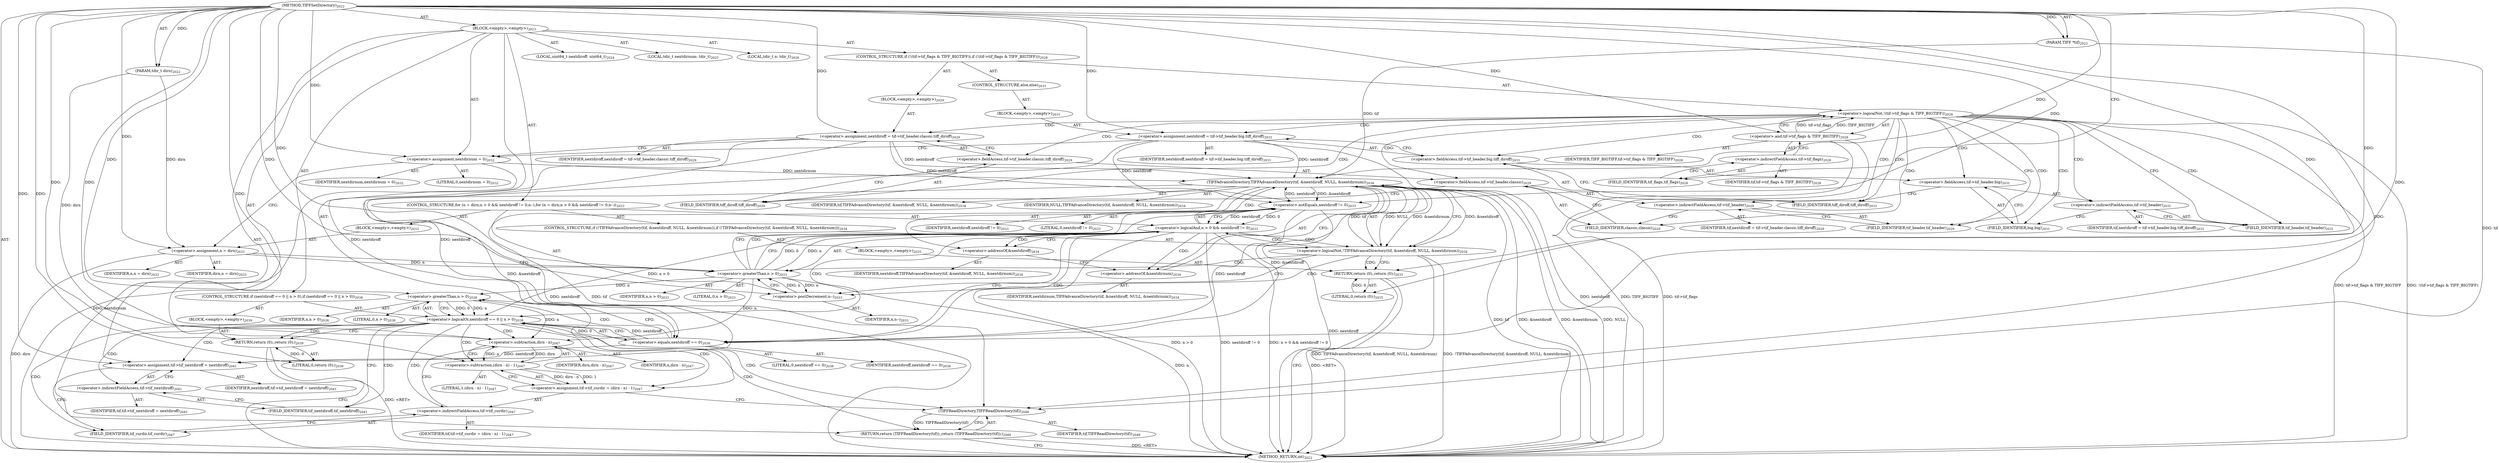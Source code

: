 digraph "TIFFSetDirectory" {  
"44637" [label = <(METHOD,TIFFSetDirectory)<SUB>2022</SUB>> ]
"44638" [label = <(PARAM,TIFF *tif)<SUB>2022</SUB>> ]
"44639" [label = <(PARAM,tdir_t dirn)<SUB>2022</SUB>> ]
"44640" [label = <(BLOCK,&lt;empty&gt;,&lt;empty&gt;)<SUB>2023</SUB>> ]
"44641" [label = <(LOCAL,uint64_t nextdiroff: uint64_t)<SUB>2024</SUB>> ]
"44642" [label = <(LOCAL,tdir_t nextdirnum: tdir_t)<SUB>2025</SUB>> ]
"44643" [label = <(LOCAL,tdir_t n: tdir_t)<SUB>2026</SUB>> ]
"44644" [label = <(CONTROL_STRUCTURE,if (!(tif-&gt;tif_flags &amp; TIFF_BIGTIFF)),if (!(tif-&gt;tif_flags &amp; TIFF_BIGTIFF)))<SUB>2028</SUB>> ]
"44645" [label = <(&lt;operator&gt;.logicalNot,!(tif-&gt;tif_flags &amp; TIFF_BIGTIFF))<SUB>2028</SUB>> ]
"44646" [label = <(&lt;operator&gt;.and,tif-&gt;tif_flags &amp; TIFF_BIGTIFF)<SUB>2028</SUB>> ]
"44647" [label = <(&lt;operator&gt;.indirectFieldAccess,tif-&gt;tif_flags)<SUB>2028</SUB>> ]
"44648" [label = <(IDENTIFIER,tif,tif-&gt;tif_flags &amp; TIFF_BIGTIFF)<SUB>2028</SUB>> ]
"44649" [label = <(FIELD_IDENTIFIER,tif_flags,tif_flags)<SUB>2028</SUB>> ]
"44650" [label = <(IDENTIFIER,TIFF_BIGTIFF,tif-&gt;tif_flags &amp; TIFF_BIGTIFF)<SUB>2028</SUB>> ]
"44651" [label = <(BLOCK,&lt;empty&gt;,&lt;empty&gt;)<SUB>2029</SUB>> ]
"44652" [label = <(&lt;operator&gt;.assignment,nextdiroff = tif-&gt;tif_header.classic.tiff_diroff)<SUB>2029</SUB>> ]
"44653" [label = <(IDENTIFIER,nextdiroff,nextdiroff = tif-&gt;tif_header.classic.tiff_diroff)<SUB>2029</SUB>> ]
"44654" [label = <(&lt;operator&gt;.fieldAccess,tif-&gt;tif_header.classic.tiff_diroff)<SUB>2029</SUB>> ]
"44655" [label = <(&lt;operator&gt;.fieldAccess,tif-&gt;tif_header.classic)<SUB>2029</SUB>> ]
"44656" [label = <(&lt;operator&gt;.indirectFieldAccess,tif-&gt;tif_header)<SUB>2029</SUB>> ]
"44657" [label = <(IDENTIFIER,tif,nextdiroff = tif-&gt;tif_header.classic.tiff_diroff)<SUB>2029</SUB>> ]
"44658" [label = <(FIELD_IDENTIFIER,tif_header,tif_header)<SUB>2029</SUB>> ]
"44659" [label = <(FIELD_IDENTIFIER,classic,classic)<SUB>2029</SUB>> ]
"44660" [label = <(FIELD_IDENTIFIER,tiff_diroff,tiff_diroff)<SUB>2029</SUB>> ]
"44661" [label = <(CONTROL_STRUCTURE,else,else)<SUB>2031</SUB>> ]
"44662" [label = <(BLOCK,&lt;empty&gt;,&lt;empty&gt;)<SUB>2031</SUB>> ]
"44663" [label = <(&lt;operator&gt;.assignment,nextdiroff = tif-&gt;tif_header.big.tiff_diroff)<SUB>2031</SUB>> ]
"44664" [label = <(IDENTIFIER,nextdiroff,nextdiroff = tif-&gt;tif_header.big.tiff_diroff)<SUB>2031</SUB>> ]
"44665" [label = <(&lt;operator&gt;.fieldAccess,tif-&gt;tif_header.big.tiff_diroff)<SUB>2031</SUB>> ]
"44666" [label = <(&lt;operator&gt;.fieldAccess,tif-&gt;tif_header.big)<SUB>2031</SUB>> ]
"44667" [label = <(&lt;operator&gt;.indirectFieldAccess,tif-&gt;tif_header)<SUB>2031</SUB>> ]
"44668" [label = <(IDENTIFIER,tif,nextdiroff = tif-&gt;tif_header.big.tiff_diroff)<SUB>2031</SUB>> ]
"44669" [label = <(FIELD_IDENTIFIER,tif_header,tif_header)<SUB>2031</SUB>> ]
"44670" [label = <(FIELD_IDENTIFIER,big,big)<SUB>2031</SUB>> ]
"44671" [label = <(FIELD_IDENTIFIER,tiff_diroff,tiff_diroff)<SUB>2031</SUB>> ]
"44672" [label = <(&lt;operator&gt;.assignment,nextdirnum = 0)<SUB>2032</SUB>> ]
"44673" [label = <(IDENTIFIER,nextdirnum,nextdirnum = 0)<SUB>2032</SUB>> ]
"44674" [label = <(LITERAL,0,nextdirnum = 0)<SUB>2032</SUB>> ]
"44675" [label = <(CONTROL_STRUCTURE,for (n = dirn;n &gt; 0 &amp;&amp; nextdiroff != 0;n--),for (n = dirn;n &gt; 0 &amp;&amp; nextdiroff != 0;n--))<SUB>2033</SUB>> ]
"44676" [label = <(BLOCK,&lt;empty&gt;,&lt;empty&gt;)<SUB>2033</SUB>> ]
"44677" [label = <(&lt;operator&gt;.assignment,n = dirn)<SUB>2033</SUB>> ]
"44678" [label = <(IDENTIFIER,n,n = dirn)<SUB>2033</SUB>> ]
"44679" [label = <(IDENTIFIER,dirn,n = dirn)<SUB>2033</SUB>> ]
"44680" [label = <(&lt;operator&gt;.logicalAnd,n &gt; 0 &amp;&amp; nextdiroff != 0)<SUB>2033</SUB>> ]
"44681" [label = <(&lt;operator&gt;.greaterThan,n &gt; 0)<SUB>2033</SUB>> ]
"44682" [label = <(IDENTIFIER,n,n &gt; 0)<SUB>2033</SUB>> ]
"44683" [label = <(LITERAL,0,n &gt; 0)<SUB>2033</SUB>> ]
"44684" [label = <(&lt;operator&gt;.notEquals,nextdiroff != 0)<SUB>2033</SUB>> ]
"44685" [label = <(IDENTIFIER,nextdiroff,nextdiroff != 0)<SUB>2033</SUB>> ]
"44686" [label = <(LITERAL,0,nextdiroff != 0)<SUB>2033</SUB>> ]
"44687" [label = <(&lt;operator&gt;.postDecrement,n--)<SUB>2033</SUB>> ]
"44688" [label = <(IDENTIFIER,n,n--)<SUB>2033</SUB>> ]
"44689" [label = <(CONTROL_STRUCTURE,if (!TIFFAdvanceDirectory(tif, &amp;nextdiroff, NULL, &amp;nextdirnum)),if (!TIFFAdvanceDirectory(tif, &amp;nextdiroff, NULL, &amp;nextdirnum)))<SUB>2034</SUB>> ]
"44690" [label = <(&lt;operator&gt;.logicalNot,!TIFFAdvanceDirectory(tif, &amp;nextdiroff, NULL, &amp;nextdirnum))<SUB>2034</SUB>> ]
"44691" [label = <(TIFFAdvanceDirectory,TIFFAdvanceDirectory(tif, &amp;nextdiroff, NULL, &amp;nextdirnum))<SUB>2034</SUB>> ]
"44692" [label = <(IDENTIFIER,tif,TIFFAdvanceDirectory(tif, &amp;nextdiroff, NULL, &amp;nextdirnum))<SUB>2034</SUB>> ]
"44693" [label = <(&lt;operator&gt;.addressOf,&amp;nextdiroff)<SUB>2034</SUB>> ]
"44694" [label = <(IDENTIFIER,nextdiroff,TIFFAdvanceDirectory(tif, &amp;nextdiroff, NULL, &amp;nextdirnum))<SUB>2034</SUB>> ]
"44695" [label = <(IDENTIFIER,NULL,TIFFAdvanceDirectory(tif, &amp;nextdiroff, NULL, &amp;nextdirnum))<SUB>2034</SUB>> ]
"44696" [label = <(&lt;operator&gt;.addressOf,&amp;nextdirnum)<SUB>2034</SUB>> ]
"44697" [label = <(IDENTIFIER,nextdirnum,TIFFAdvanceDirectory(tif, &amp;nextdiroff, NULL, &amp;nextdirnum))<SUB>2034</SUB>> ]
"44698" [label = <(BLOCK,&lt;empty&gt;,&lt;empty&gt;)<SUB>2035</SUB>> ]
"44699" [label = <(RETURN,return (0);,return (0);)<SUB>2035</SUB>> ]
"44700" [label = <(LITERAL,0,return (0);)<SUB>2035</SUB>> ]
"44701" [label = <(CONTROL_STRUCTURE,if (nextdiroff == 0 || n &gt; 0),if (nextdiroff == 0 || n &gt; 0))<SUB>2038</SUB>> ]
"44702" [label = <(&lt;operator&gt;.logicalOr,nextdiroff == 0 || n &gt; 0)<SUB>2038</SUB>> ]
"44703" [label = <(&lt;operator&gt;.equals,nextdiroff == 0)<SUB>2038</SUB>> ]
"44704" [label = <(IDENTIFIER,nextdiroff,nextdiroff == 0)<SUB>2038</SUB>> ]
"44705" [label = <(LITERAL,0,nextdiroff == 0)<SUB>2038</SUB>> ]
"44706" [label = <(&lt;operator&gt;.greaterThan,n &gt; 0)<SUB>2038</SUB>> ]
"44707" [label = <(IDENTIFIER,n,n &gt; 0)<SUB>2038</SUB>> ]
"44708" [label = <(LITERAL,0,n &gt; 0)<SUB>2038</SUB>> ]
"44709" [label = <(BLOCK,&lt;empty&gt;,&lt;empty&gt;)<SUB>2039</SUB>> ]
"44710" [label = <(RETURN,return (0);,return (0);)<SUB>2039</SUB>> ]
"44711" [label = <(LITERAL,0,return (0);)<SUB>2039</SUB>> ]
"44712" [label = <(&lt;operator&gt;.assignment,tif-&gt;tif_nextdiroff = nextdiroff)<SUB>2041</SUB>> ]
"44713" [label = <(&lt;operator&gt;.indirectFieldAccess,tif-&gt;tif_nextdiroff)<SUB>2041</SUB>> ]
"44714" [label = <(IDENTIFIER,tif,tif-&gt;tif_nextdiroff = nextdiroff)<SUB>2041</SUB>> ]
"44715" [label = <(FIELD_IDENTIFIER,tif_nextdiroff,tif_nextdiroff)<SUB>2041</SUB>> ]
"44716" [label = <(IDENTIFIER,nextdiroff,tif-&gt;tif_nextdiroff = nextdiroff)<SUB>2041</SUB>> ]
"44717" [label = <(&lt;operator&gt;.assignment,tif-&gt;tif_curdir = (dirn - n) - 1)<SUB>2047</SUB>> ]
"44718" [label = <(&lt;operator&gt;.indirectFieldAccess,tif-&gt;tif_curdir)<SUB>2047</SUB>> ]
"44719" [label = <(IDENTIFIER,tif,tif-&gt;tif_curdir = (dirn - n) - 1)<SUB>2047</SUB>> ]
"44720" [label = <(FIELD_IDENTIFIER,tif_curdir,tif_curdir)<SUB>2047</SUB>> ]
"44721" [label = <(&lt;operator&gt;.subtraction,(dirn - n) - 1)<SUB>2047</SUB>> ]
"44722" [label = <(&lt;operator&gt;.subtraction,dirn - n)<SUB>2047</SUB>> ]
"44723" [label = <(IDENTIFIER,dirn,dirn - n)<SUB>2047</SUB>> ]
"44724" [label = <(IDENTIFIER,n,dirn - n)<SUB>2047</SUB>> ]
"44725" [label = <(LITERAL,1,(dirn - n) - 1)<SUB>2047</SUB>> ]
"44726" [label = <(RETURN,return (TIFFReadDirectory(tif));,return (TIFFReadDirectory(tif));)<SUB>2048</SUB>> ]
"44727" [label = <(TIFFReadDirectory,TIFFReadDirectory(tif))<SUB>2048</SUB>> ]
"44728" [label = <(IDENTIFIER,tif,TIFFReadDirectory(tif))<SUB>2048</SUB>> ]
"44729" [label = <(METHOD_RETURN,int)<SUB>2022</SUB>> ]
  "44637" -> "44638"  [ label = "AST: "] 
  "44637" -> "44639"  [ label = "AST: "] 
  "44637" -> "44640"  [ label = "AST: "] 
  "44637" -> "44729"  [ label = "AST: "] 
  "44640" -> "44641"  [ label = "AST: "] 
  "44640" -> "44642"  [ label = "AST: "] 
  "44640" -> "44643"  [ label = "AST: "] 
  "44640" -> "44644"  [ label = "AST: "] 
  "44640" -> "44672"  [ label = "AST: "] 
  "44640" -> "44675"  [ label = "AST: "] 
  "44640" -> "44701"  [ label = "AST: "] 
  "44640" -> "44712"  [ label = "AST: "] 
  "44640" -> "44717"  [ label = "AST: "] 
  "44640" -> "44726"  [ label = "AST: "] 
  "44644" -> "44645"  [ label = "AST: "] 
  "44644" -> "44651"  [ label = "AST: "] 
  "44644" -> "44661"  [ label = "AST: "] 
  "44645" -> "44646"  [ label = "AST: "] 
  "44646" -> "44647"  [ label = "AST: "] 
  "44646" -> "44650"  [ label = "AST: "] 
  "44647" -> "44648"  [ label = "AST: "] 
  "44647" -> "44649"  [ label = "AST: "] 
  "44651" -> "44652"  [ label = "AST: "] 
  "44652" -> "44653"  [ label = "AST: "] 
  "44652" -> "44654"  [ label = "AST: "] 
  "44654" -> "44655"  [ label = "AST: "] 
  "44654" -> "44660"  [ label = "AST: "] 
  "44655" -> "44656"  [ label = "AST: "] 
  "44655" -> "44659"  [ label = "AST: "] 
  "44656" -> "44657"  [ label = "AST: "] 
  "44656" -> "44658"  [ label = "AST: "] 
  "44661" -> "44662"  [ label = "AST: "] 
  "44662" -> "44663"  [ label = "AST: "] 
  "44663" -> "44664"  [ label = "AST: "] 
  "44663" -> "44665"  [ label = "AST: "] 
  "44665" -> "44666"  [ label = "AST: "] 
  "44665" -> "44671"  [ label = "AST: "] 
  "44666" -> "44667"  [ label = "AST: "] 
  "44666" -> "44670"  [ label = "AST: "] 
  "44667" -> "44668"  [ label = "AST: "] 
  "44667" -> "44669"  [ label = "AST: "] 
  "44672" -> "44673"  [ label = "AST: "] 
  "44672" -> "44674"  [ label = "AST: "] 
  "44675" -> "44676"  [ label = "AST: "] 
  "44675" -> "44680"  [ label = "AST: "] 
  "44675" -> "44687"  [ label = "AST: "] 
  "44675" -> "44689"  [ label = "AST: "] 
  "44676" -> "44677"  [ label = "AST: "] 
  "44677" -> "44678"  [ label = "AST: "] 
  "44677" -> "44679"  [ label = "AST: "] 
  "44680" -> "44681"  [ label = "AST: "] 
  "44680" -> "44684"  [ label = "AST: "] 
  "44681" -> "44682"  [ label = "AST: "] 
  "44681" -> "44683"  [ label = "AST: "] 
  "44684" -> "44685"  [ label = "AST: "] 
  "44684" -> "44686"  [ label = "AST: "] 
  "44687" -> "44688"  [ label = "AST: "] 
  "44689" -> "44690"  [ label = "AST: "] 
  "44689" -> "44698"  [ label = "AST: "] 
  "44690" -> "44691"  [ label = "AST: "] 
  "44691" -> "44692"  [ label = "AST: "] 
  "44691" -> "44693"  [ label = "AST: "] 
  "44691" -> "44695"  [ label = "AST: "] 
  "44691" -> "44696"  [ label = "AST: "] 
  "44693" -> "44694"  [ label = "AST: "] 
  "44696" -> "44697"  [ label = "AST: "] 
  "44698" -> "44699"  [ label = "AST: "] 
  "44699" -> "44700"  [ label = "AST: "] 
  "44701" -> "44702"  [ label = "AST: "] 
  "44701" -> "44709"  [ label = "AST: "] 
  "44702" -> "44703"  [ label = "AST: "] 
  "44702" -> "44706"  [ label = "AST: "] 
  "44703" -> "44704"  [ label = "AST: "] 
  "44703" -> "44705"  [ label = "AST: "] 
  "44706" -> "44707"  [ label = "AST: "] 
  "44706" -> "44708"  [ label = "AST: "] 
  "44709" -> "44710"  [ label = "AST: "] 
  "44710" -> "44711"  [ label = "AST: "] 
  "44712" -> "44713"  [ label = "AST: "] 
  "44712" -> "44716"  [ label = "AST: "] 
  "44713" -> "44714"  [ label = "AST: "] 
  "44713" -> "44715"  [ label = "AST: "] 
  "44717" -> "44718"  [ label = "AST: "] 
  "44717" -> "44721"  [ label = "AST: "] 
  "44718" -> "44719"  [ label = "AST: "] 
  "44718" -> "44720"  [ label = "AST: "] 
  "44721" -> "44722"  [ label = "AST: "] 
  "44721" -> "44725"  [ label = "AST: "] 
  "44722" -> "44723"  [ label = "AST: "] 
  "44722" -> "44724"  [ label = "AST: "] 
  "44726" -> "44727"  [ label = "AST: "] 
  "44727" -> "44728"  [ label = "AST: "] 
  "44672" -> "44677"  [ label = "CFG: "] 
  "44712" -> "44720"  [ label = "CFG: "] 
  "44717" -> "44727"  [ label = "CFG: "] 
  "44726" -> "44729"  [ label = "CFG: "] 
  "44645" -> "44658"  [ label = "CFG: "] 
  "44645" -> "44669"  [ label = "CFG: "] 
  "44680" -> "44693"  [ label = "CFG: "] 
  "44680" -> "44703"  [ label = "CFG: "] 
  "44687" -> "44681"  [ label = "CFG: "] 
  "44702" -> "44710"  [ label = "CFG: "] 
  "44702" -> "44715"  [ label = "CFG: "] 
  "44713" -> "44712"  [ label = "CFG: "] 
  "44718" -> "44722"  [ label = "CFG: "] 
  "44721" -> "44717"  [ label = "CFG: "] 
  "44727" -> "44726"  [ label = "CFG: "] 
  "44646" -> "44645"  [ label = "CFG: "] 
  "44652" -> "44672"  [ label = "CFG: "] 
  "44677" -> "44681"  [ label = "CFG: "] 
  "44681" -> "44680"  [ label = "CFG: "] 
  "44681" -> "44684"  [ label = "CFG: "] 
  "44684" -> "44680"  [ label = "CFG: "] 
  "44690" -> "44699"  [ label = "CFG: "] 
  "44690" -> "44687"  [ label = "CFG: "] 
  "44703" -> "44702"  [ label = "CFG: "] 
  "44703" -> "44706"  [ label = "CFG: "] 
  "44706" -> "44702"  [ label = "CFG: "] 
  "44710" -> "44729"  [ label = "CFG: "] 
  "44715" -> "44713"  [ label = "CFG: "] 
  "44720" -> "44718"  [ label = "CFG: "] 
  "44722" -> "44721"  [ label = "CFG: "] 
  "44647" -> "44646"  [ label = "CFG: "] 
  "44654" -> "44652"  [ label = "CFG: "] 
  "44663" -> "44672"  [ label = "CFG: "] 
  "44691" -> "44690"  [ label = "CFG: "] 
  "44699" -> "44729"  [ label = "CFG: "] 
  "44649" -> "44647"  [ label = "CFG: "] 
  "44655" -> "44660"  [ label = "CFG: "] 
  "44660" -> "44654"  [ label = "CFG: "] 
  "44665" -> "44663"  [ label = "CFG: "] 
  "44693" -> "44696"  [ label = "CFG: "] 
  "44696" -> "44691"  [ label = "CFG: "] 
  "44656" -> "44659"  [ label = "CFG: "] 
  "44659" -> "44655"  [ label = "CFG: "] 
  "44666" -> "44671"  [ label = "CFG: "] 
  "44671" -> "44665"  [ label = "CFG: "] 
  "44658" -> "44656"  [ label = "CFG: "] 
  "44667" -> "44670"  [ label = "CFG: "] 
  "44670" -> "44666"  [ label = "CFG: "] 
  "44669" -> "44667"  [ label = "CFG: "] 
  "44637" -> "44649"  [ label = "CFG: "] 
  "44726" -> "44729"  [ label = "DDG: &lt;RET&gt;"] 
  "44699" -> "44729"  [ label = "DDG: &lt;RET&gt;"] 
  "44710" -> "44729"  [ label = "DDG: &lt;RET&gt;"] 
  "44646" -> "44729"  [ label = "DDG: tif-&gt;tif_flags"] 
  "44645" -> "44729"  [ label = "DDG: tif-&gt;tif_flags &amp; TIFF_BIGTIFF"] 
  "44645" -> "44729"  [ label = "DDG: !(tif-&gt;tif_flags &amp; TIFF_BIGTIFF)"] 
  "44663" -> "44729"  [ label = "DDG: nextdiroff"] 
  "44652" -> "44729"  [ label = "DDG: nextdiroff"] 
  "44672" -> "44729"  [ label = "DDG: nextdirnum"] 
  "44677" -> "44729"  [ label = "DDG: dirn"] 
  "44681" -> "44729"  [ label = "DDG: n"] 
  "44680" -> "44729"  [ label = "DDG: n &gt; 0"] 
  "44684" -> "44729"  [ label = "DDG: nextdiroff"] 
  "44680" -> "44729"  [ label = "DDG: nextdiroff != 0"] 
  "44680" -> "44729"  [ label = "DDG: n &gt; 0 &amp;&amp; nextdiroff != 0"] 
  "44691" -> "44729"  [ label = "DDG: tif"] 
  "44691" -> "44729"  [ label = "DDG: &amp;nextdiroff"] 
  "44691" -> "44729"  [ label = "DDG: &amp;nextdirnum"] 
  "44690" -> "44729"  [ label = "DDG: TIFFAdvanceDirectory(tif, &amp;nextdiroff, NULL, &amp;nextdirnum)"] 
  "44690" -> "44729"  [ label = "DDG: !TIFFAdvanceDirectory(tif, &amp;nextdiroff, NULL, &amp;nextdirnum)"] 
  "44691" -> "44729"  [ label = "DDG: NULL"] 
  "44646" -> "44729"  [ label = "DDG: TIFF_BIGTIFF"] 
  "44637" -> "44638"  [ label = "DDG: "] 
  "44637" -> "44639"  [ label = "DDG: "] 
  "44637" -> "44672"  [ label = "DDG: "] 
  "44703" -> "44712"  [ label = "DDG: nextdiroff"] 
  "44691" -> "44712"  [ label = "DDG: &amp;nextdiroff"] 
  "44637" -> "44712"  [ label = "DDG: "] 
  "44721" -> "44717"  [ label = "DDG: dirn - n"] 
  "44721" -> "44717"  [ label = "DDG: 1"] 
  "44727" -> "44726"  [ label = "DDG: TIFFReadDirectory(tif)"] 
  "44646" -> "44645"  [ label = "DDG: tif-&gt;tif_flags"] 
  "44646" -> "44645"  [ label = "DDG: TIFF_BIGTIFF"] 
  "44639" -> "44677"  [ label = "DDG: dirn"] 
  "44637" -> "44677"  [ label = "DDG: "] 
  "44681" -> "44680"  [ label = "DDG: n"] 
  "44681" -> "44680"  [ label = "DDG: 0"] 
  "44684" -> "44680"  [ label = "DDG: nextdiroff"] 
  "44684" -> "44680"  [ label = "DDG: 0"] 
  "44681" -> "44687"  [ label = "DDG: n"] 
  "44637" -> "44687"  [ label = "DDG: "] 
  "44703" -> "44702"  [ label = "DDG: nextdiroff"] 
  "44703" -> "44702"  [ label = "DDG: 0"] 
  "44706" -> "44702"  [ label = "DDG: n"] 
  "44706" -> "44702"  [ label = "DDG: 0"] 
  "44680" -> "44702"  [ label = "DDG: n &gt; 0"] 
  "44711" -> "44710"  [ label = "DDG: 0"] 
  "44637" -> "44710"  [ label = "DDG: "] 
  "44722" -> "44721"  [ label = "DDG: dirn"] 
  "44722" -> "44721"  [ label = "DDG: n"] 
  "44637" -> "44721"  [ label = "DDG: "] 
  "44691" -> "44727"  [ label = "DDG: tif"] 
  "44638" -> "44727"  [ label = "DDG: tif"] 
  "44637" -> "44727"  [ label = "DDG: "] 
  "44637" -> "44646"  [ label = "DDG: "] 
  "44637" -> "44652"  [ label = "DDG: "] 
  "44677" -> "44681"  [ label = "DDG: n"] 
  "44687" -> "44681"  [ label = "DDG: n"] 
  "44637" -> "44681"  [ label = "DDG: "] 
  "44663" -> "44684"  [ label = "DDG: nextdiroff"] 
  "44652" -> "44684"  [ label = "DDG: nextdiroff"] 
  "44691" -> "44684"  [ label = "DDG: &amp;nextdiroff"] 
  "44637" -> "44684"  [ label = "DDG: "] 
  "44691" -> "44690"  [ label = "DDG: tif"] 
  "44691" -> "44690"  [ label = "DDG: &amp;nextdiroff"] 
  "44691" -> "44690"  [ label = "DDG: NULL"] 
  "44691" -> "44690"  [ label = "DDG: &amp;nextdirnum"] 
  "44700" -> "44699"  [ label = "DDG: 0"] 
  "44637" -> "44699"  [ label = "DDG: "] 
  "44663" -> "44703"  [ label = "DDG: nextdiroff"] 
  "44652" -> "44703"  [ label = "DDG: nextdiroff"] 
  "44684" -> "44703"  [ label = "DDG: nextdiroff"] 
  "44691" -> "44703"  [ label = "DDG: &amp;nextdiroff"] 
  "44637" -> "44703"  [ label = "DDG: "] 
  "44681" -> "44706"  [ label = "DDG: n"] 
  "44637" -> "44706"  [ label = "DDG: "] 
  "44637" -> "44711"  [ label = "DDG: "] 
  "44637" -> "44722"  [ label = "DDG: "] 
  "44639" -> "44722"  [ label = "DDG: dirn"] 
  "44681" -> "44722"  [ label = "DDG: n"] 
  "44706" -> "44722"  [ label = "DDG: n"] 
  "44637" -> "44663"  [ label = "DDG: "] 
  "44638" -> "44691"  [ label = "DDG: tif"] 
  "44637" -> "44691"  [ label = "DDG: "] 
  "44663" -> "44691"  [ label = "DDG: nextdiroff"] 
  "44652" -> "44691"  [ label = "DDG: nextdiroff"] 
  "44684" -> "44691"  [ label = "DDG: nextdiroff"] 
  "44672" -> "44691"  [ label = "DDG: nextdirnum"] 
  "44637" -> "44700"  [ label = "DDG: "] 
  "44645" -> "44663"  [ label = "CDG: "] 
  "44645" -> "44660"  [ label = "CDG: "] 
  "44645" -> "44656"  [ label = "CDG: "] 
  "44645" -> "44671"  [ label = "CDG: "] 
  "44645" -> "44658"  [ label = "CDG: "] 
  "44645" -> "44666"  [ label = "CDG: "] 
  "44645" -> "44667"  [ label = "CDG: "] 
  "44645" -> "44669"  [ label = "CDG: "] 
  "44645" -> "44652"  [ label = "CDG: "] 
  "44645" -> "44654"  [ label = "CDG: "] 
  "44645" -> "44659"  [ label = "CDG: "] 
  "44645" -> "44665"  [ label = "CDG: "] 
  "44645" -> "44655"  [ label = "CDG: "] 
  "44645" -> "44670"  [ label = "CDG: "] 
  "44680" -> "44690"  [ label = "CDG: "] 
  "44680" -> "44693"  [ label = "CDG: "] 
  "44680" -> "44703"  [ label = "CDG: "] 
  "44680" -> "44696"  [ label = "CDG: "] 
  "44680" -> "44691"  [ label = "CDG: "] 
  "44680" -> "44702"  [ label = "CDG: "] 
  "44702" -> "44710"  [ label = "CDG: "] 
  "44702" -> "44715"  [ label = "CDG: "] 
  "44702" -> "44727"  [ label = "CDG: "] 
  "44702" -> "44720"  [ label = "CDG: "] 
  "44702" -> "44721"  [ label = "CDG: "] 
  "44702" -> "44713"  [ label = "CDG: "] 
  "44702" -> "44726"  [ label = "CDG: "] 
  "44702" -> "44718"  [ label = "CDG: "] 
  "44702" -> "44722"  [ label = "CDG: "] 
  "44702" -> "44712"  [ label = "CDG: "] 
  "44702" -> "44717"  [ label = "CDG: "] 
  "44681" -> "44684"  [ label = "CDG: "] 
  "44690" -> "44681"  [ label = "CDG: "] 
  "44690" -> "44680"  [ label = "CDG: "] 
  "44690" -> "44699"  [ label = "CDG: "] 
  "44690" -> "44687"  [ label = "CDG: "] 
  "44703" -> "44706"  [ label = "CDG: "] 
}
